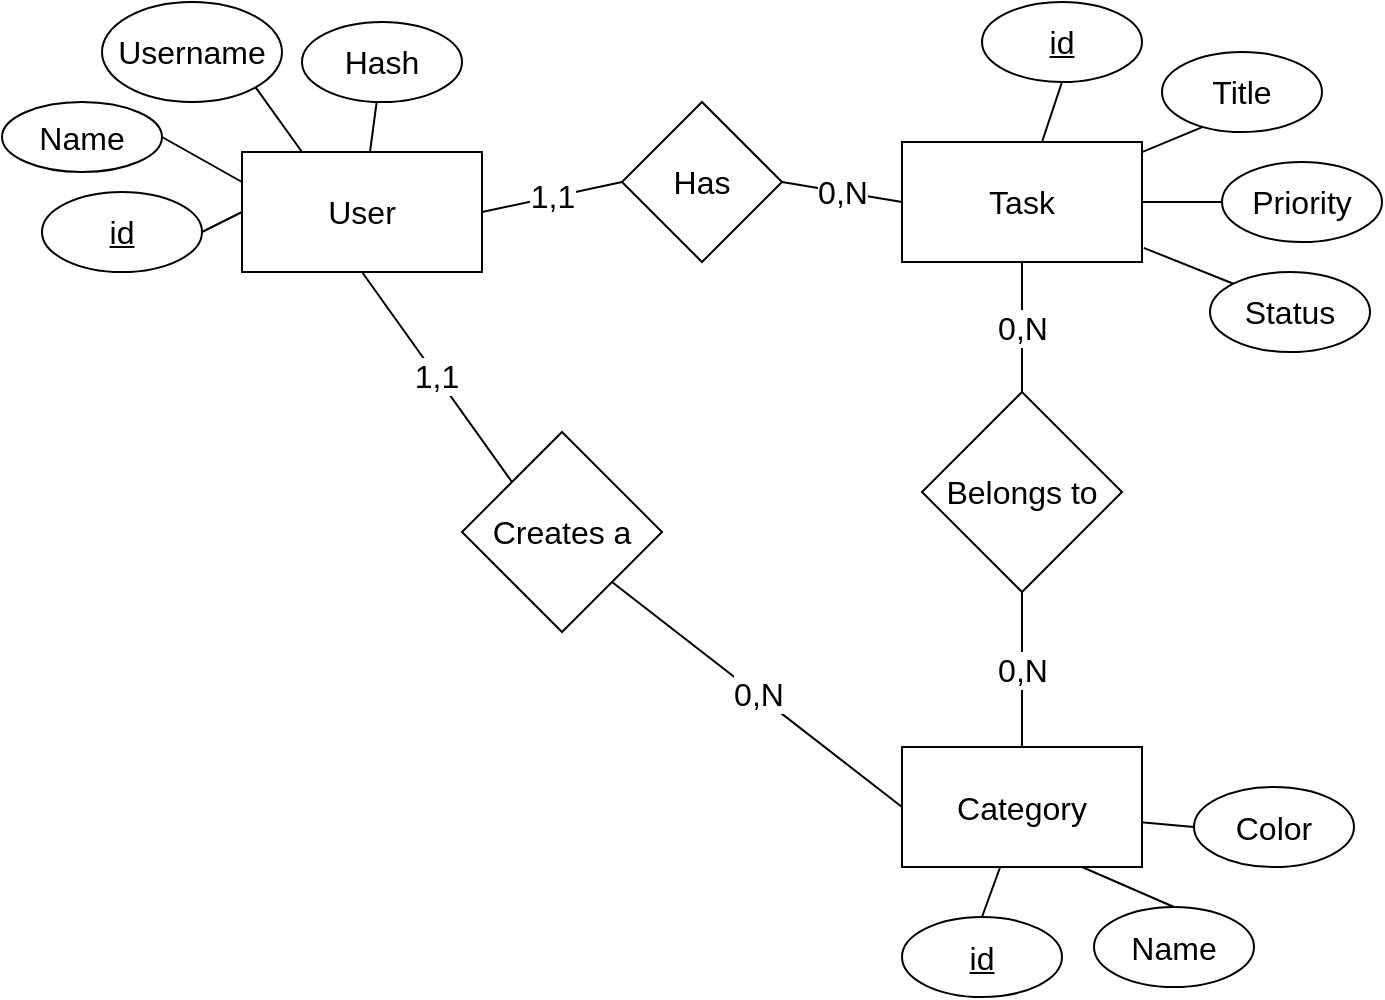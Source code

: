 <mxfile>
    <diagram id="Y8mv3rLFl1QfFi_yTVQq" name="Página-1">
        <mxGraphModel dx="943" dy="724" grid="1" gridSize="10" guides="1" tooltips="1" connect="1" arrows="1" fold="1" page="1" pageScale="1" pageWidth="827" pageHeight="1169" math="0" shadow="0">
            <root>
                <mxCell id="0"/>
                <mxCell id="1" parent="0"/>
                <mxCell id="61" style="edgeStyle=none;html=1;exitX=1;exitY=0.5;exitDx=0;exitDy=0;entryX=0;entryY=0.5;entryDx=0;entryDy=0;endArrow=none;endFill=0;" parent="1" source="2" target="58" edge="1">
                    <mxGeometry relative="1" as="geometry"/>
                </mxCell>
                <mxCell id="2" value="Task" style="rounded=0;whiteSpace=wrap;html=1;fontSize=16;" parent="1" vertex="1">
                    <mxGeometry x="510" y="145" width="120" height="60" as="geometry"/>
                </mxCell>
                <mxCell id="4" style="html=1;exitX=0.5;exitY=1;exitDx=0;exitDy=0;fontSize=16;endArrow=none;endFill=0;" parent="1" source="3" target="2" edge="1">
                    <mxGeometry relative="1" as="geometry"/>
                </mxCell>
                <mxCell id="3" value="&lt;u style=&quot;font-size: 16px;&quot;&gt;id&lt;/u&gt;" style="ellipse;whiteSpace=wrap;html=1;" parent="1" vertex="1">
                    <mxGeometry x="550" y="75" width="80" height="40" as="geometry"/>
                </mxCell>
                <mxCell id="9" style="edgeStyle=none;html=1;exitX=0.267;exitY=0.927;exitDx=0;exitDy=0;fontSize=16;endArrow=none;endFill=0;exitPerimeter=0;" parent="1" source="5" target="2" edge="1">
                    <mxGeometry relative="1" as="geometry"/>
                </mxCell>
                <mxCell id="5" value="&lt;span style=&quot;font-size: 16px;&quot;&gt;Title&lt;/span&gt;" style="ellipse;whiteSpace=wrap;html=1;" parent="1" vertex="1">
                    <mxGeometry x="640" y="100" width="80" height="40" as="geometry"/>
                </mxCell>
                <mxCell id="34" value="0,N" style="edgeStyle=none;html=1;exitX=0.5;exitY=0;exitDx=0;exitDy=0;entryX=0.5;entryY=1;entryDx=0;entryDy=0;fontSize=16;endArrow=none;endFill=0;" parent="1" source="12" target="30" edge="1">
                    <mxGeometry relative="1" as="geometry"/>
                </mxCell>
                <mxCell id="12" value="Category" style="rounded=0;whiteSpace=wrap;html=1;fontSize=16;" parent="1" vertex="1">
                    <mxGeometry x="510" y="447.5" width="120" height="60" as="geometry"/>
                </mxCell>
                <mxCell id="14" style="edgeStyle=none;html=1;exitX=0.5;exitY=0;exitDx=0;exitDy=0;fontSize=16;endArrow=none;endFill=0;" parent="1" source="13" target="12" edge="1">
                    <mxGeometry relative="1" as="geometry"/>
                </mxCell>
                <mxCell id="13" value="&lt;u style=&quot;font-size: 16px;&quot;&gt;id&lt;/u&gt;" style="ellipse;whiteSpace=wrap;html=1;" parent="1" vertex="1">
                    <mxGeometry x="510" y="532.5" width="80" height="40" as="geometry"/>
                </mxCell>
                <mxCell id="16" style="edgeStyle=none;html=1;exitX=0.5;exitY=0;exitDx=0;exitDy=0;fontSize=16;endArrow=none;endFill=0;entryX=0.75;entryY=1;entryDx=0;entryDy=0;" parent="1" source="15" target="12" edge="1">
                    <mxGeometry relative="1" as="geometry">
                        <mxPoint x="596" y="527.5" as="targetPoint"/>
                    </mxGeometry>
                </mxCell>
                <mxCell id="15" value="&lt;span style=&quot;font-size: 16px;&quot;&gt;Name&lt;/span&gt;" style="ellipse;whiteSpace=wrap;html=1;" parent="1" vertex="1">
                    <mxGeometry x="606" y="527.5" width="80" height="40" as="geometry"/>
                </mxCell>
                <mxCell id="31" value="1,1" style="edgeStyle=none;html=1;exitX=1;exitY=0.5;exitDx=0;exitDy=0;entryX=0;entryY=0.5;entryDx=0;entryDy=0;fontSize=16;endArrow=none;endFill=0;" parent="1" source="18" target="29" edge="1">
                    <mxGeometry relative="1" as="geometry"/>
                </mxCell>
                <mxCell id="64" value="1,1" style="edgeStyle=none;html=1;exitX=0.5;exitY=1;exitDx=0;exitDy=0;entryX=0;entryY=0;entryDx=0;entryDy=0;endArrow=none;endFill=0;fontSize=16;" edge="1" parent="1" source="18" target="63">
                    <mxGeometry relative="1" as="geometry"/>
                </mxCell>
                <mxCell id="18" value="User" style="rounded=0;whiteSpace=wrap;html=1;fontSize=16;" parent="1" vertex="1">
                    <mxGeometry x="180" y="150" width="120" height="60" as="geometry"/>
                </mxCell>
                <mxCell id="20" style="edgeStyle=none;html=1;exitX=1;exitY=0.5;exitDx=0;exitDy=0;entryX=0;entryY=0.5;entryDx=0;entryDy=0;fontSize=16;endArrow=none;endFill=0;" parent="1" source="19" target="18" edge="1">
                    <mxGeometry relative="1" as="geometry"/>
                </mxCell>
                <mxCell id="19" value="&lt;u style=&quot;font-size: 16px;&quot;&gt;id&lt;/u&gt;" style="ellipse;whiteSpace=wrap;html=1;" parent="1" vertex="1">
                    <mxGeometry x="80" y="170" width="80" height="40" as="geometry"/>
                </mxCell>
                <mxCell id="22" style="edgeStyle=none;html=1;exitX=1;exitY=1;exitDx=0;exitDy=0;entryX=0.25;entryY=0;entryDx=0;entryDy=0;fontSize=16;endArrow=none;endFill=0;" parent="1" source="21" target="18" edge="1">
                    <mxGeometry relative="1" as="geometry"/>
                </mxCell>
                <mxCell id="21" value="&lt;span style=&quot;font-size: 16px;&quot;&gt;Username&lt;/span&gt;" style="ellipse;whiteSpace=wrap;html=1;" parent="1" vertex="1">
                    <mxGeometry x="110" y="75" width="90" height="50" as="geometry"/>
                </mxCell>
                <mxCell id="24" style="edgeStyle=none;html=1;exitX=1;exitY=0.5;exitDx=0;exitDy=0;entryX=0;entryY=0.25;entryDx=0;entryDy=0;fontSize=16;endArrow=none;endFill=0;" parent="1" source="23" target="18" edge="1">
                    <mxGeometry relative="1" as="geometry"/>
                </mxCell>
                <mxCell id="23" value="&lt;span style=&quot;font-size: 16px;&quot;&gt;Name&lt;/span&gt;" style="ellipse;whiteSpace=wrap;html=1;" parent="1" vertex="1">
                    <mxGeometry x="60" y="125" width="80" height="35" as="geometry"/>
                </mxCell>
                <mxCell id="26" style="edgeStyle=none;html=1;fontSize=16;endArrow=none;endFill=0;" parent="1" source="25" target="18" edge="1">
                    <mxGeometry relative="1" as="geometry"/>
                </mxCell>
                <mxCell id="25" value="&lt;span style=&quot;font-size: 16px;&quot;&gt;Hash&lt;/span&gt;" style="ellipse;whiteSpace=wrap;html=1;" parent="1" vertex="1">
                    <mxGeometry x="210" y="85" width="80" height="40" as="geometry"/>
                </mxCell>
                <mxCell id="32" value="0,N" style="edgeStyle=none;html=1;exitX=1;exitY=0.5;exitDx=0;exitDy=0;entryX=0;entryY=0.5;entryDx=0;entryDy=0;fontSize=16;endArrow=none;endFill=0;" parent="1" source="29" target="2" edge="1">
                    <mxGeometry relative="1" as="geometry"/>
                </mxCell>
                <mxCell id="29" value="Has" style="rhombus;whiteSpace=wrap;html=1;fontSize=16;" parent="1" vertex="1">
                    <mxGeometry x="370" y="125" width="80" height="80" as="geometry"/>
                </mxCell>
                <mxCell id="33" value="0,N" style="edgeStyle=none;html=1;exitX=0.5;exitY=0;exitDx=0;exitDy=0;fontSize=16;endArrow=none;endFill=0;entryX=0.5;entryY=1;entryDx=0;entryDy=0;" parent="1" source="30" target="2" edge="1">
                    <mxGeometry relative="1" as="geometry">
                        <mxPoint x="590" y="260" as="sourcePoint"/>
                        <mxPoint x="560" y="220" as="targetPoint"/>
                    </mxGeometry>
                </mxCell>
                <mxCell id="30" value="Belongs to" style="rhombus;whiteSpace=wrap;html=1;fontSize=16;" parent="1" vertex="1">
                    <mxGeometry x="520" y="270" width="100" height="100" as="geometry"/>
                </mxCell>
                <mxCell id="57" style="edgeStyle=none;html=1;exitX=0;exitY=0.5;exitDx=0;exitDy=0;entryX=0.996;entryY=0.628;entryDx=0;entryDy=0;entryPerimeter=0;fontSize=16;endArrow=none;endFill=0;" parent="1" source="56" target="12" edge="1">
                    <mxGeometry relative="1" as="geometry"/>
                </mxCell>
                <mxCell id="56" value="&lt;span style=&quot;font-size: 16px;&quot;&gt;Color&lt;/span&gt;" style="ellipse;whiteSpace=wrap;html=1;" parent="1" vertex="1">
                    <mxGeometry x="656" y="467.5" width="80" height="40" as="geometry"/>
                </mxCell>
                <mxCell id="58" value="&lt;span style=&quot;font-size: 16px;&quot;&gt;Priority&lt;br&gt;&lt;/span&gt;" style="ellipse;whiteSpace=wrap;html=1;" parent="1" vertex="1">
                    <mxGeometry x="670" y="155" width="80" height="40" as="geometry"/>
                </mxCell>
                <mxCell id="62" style="edgeStyle=none;html=1;exitX=0;exitY=0;exitDx=0;exitDy=0;entryX=1.007;entryY=0.882;entryDx=0;entryDy=0;entryPerimeter=0;endArrow=none;endFill=0;" parent="1" source="59" target="2" edge="1">
                    <mxGeometry relative="1" as="geometry"/>
                </mxCell>
                <mxCell id="59" value="&lt;span style=&quot;font-size: 16px;&quot;&gt;Status&lt;br&gt;&lt;/span&gt;" style="ellipse;whiteSpace=wrap;html=1;" parent="1" vertex="1">
                    <mxGeometry x="664" y="210" width="80" height="40" as="geometry"/>
                </mxCell>
                <mxCell id="65" value="0,N" style="edgeStyle=none;html=1;exitX=1;exitY=1;exitDx=0;exitDy=0;entryX=0;entryY=0.5;entryDx=0;entryDy=0;endArrow=none;endFill=0;strokeWidth=1;fontSize=16;" edge="1" parent="1" source="63" target="12">
                    <mxGeometry relative="1" as="geometry"/>
                </mxCell>
                <mxCell id="63" value="Creates a" style="rhombus;whiteSpace=wrap;html=1;fontSize=16;" vertex="1" parent="1">
                    <mxGeometry x="290" y="290" width="100" height="100" as="geometry"/>
                </mxCell>
            </root>
        </mxGraphModel>
    </diagram>
</mxfile>
